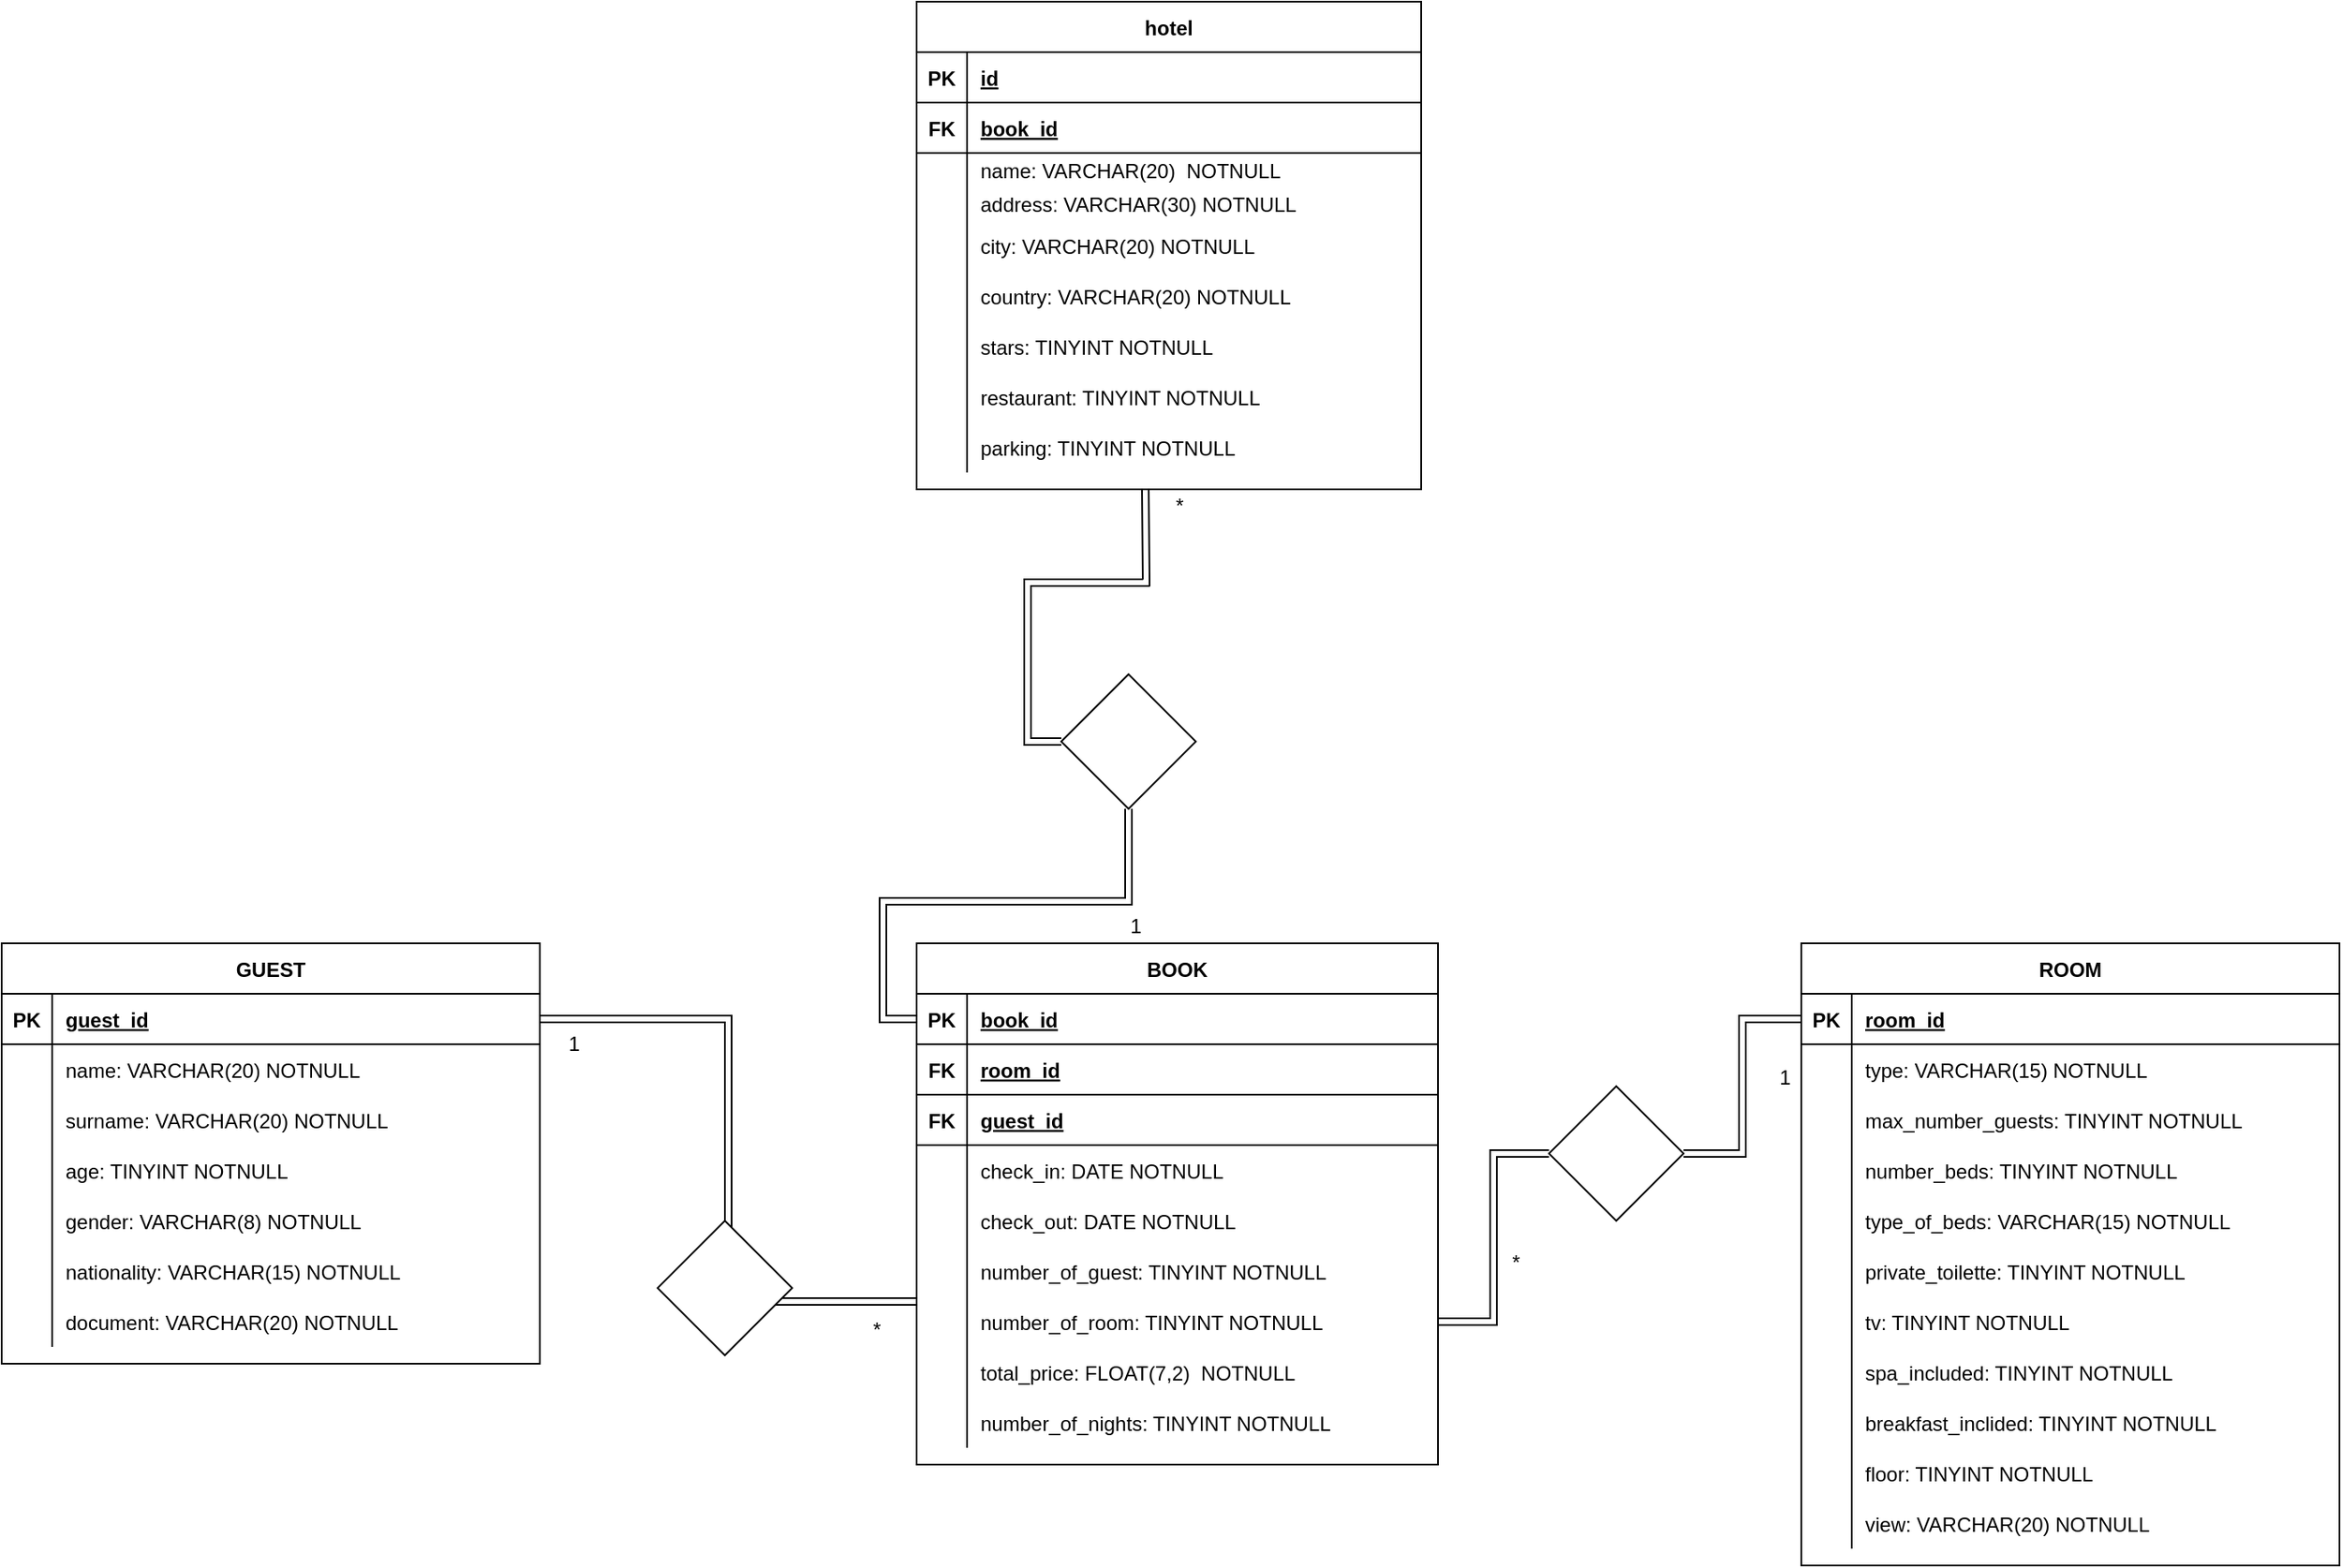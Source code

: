 <mxfile version="13.7.9" type="device"><diagram id="77kYPf1-dh3vHaGzt3vA" name="Page-1"><mxGraphModel dx="2249" dy="762" grid="1" gridSize="10" guides="1" tooltips="1" connect="1" arrows="1" fold="1" page="1" pageScale="1" pageWidth="827" pageHeight="1169" math="0" shadow="0"><root><mxCell id="0"/><mxCell id="1" parent="0"/><mxCell id="IR0iTB-kBjnXavkZwvje-1" value="hotel" style="shape=table;startSize=30;container=1;collapsible=1;childLayout=tableLayout;fixedRows=1;rowLines=0;fontStyle=1;align=center;resizeLast=1;" vertex="1" parent="1"><mxGeometry x="264" y="120" width="300" height="290" as="geometry"/></mxCell><mxCell id="IR0iTB-kBjnXavkZwvje-2" value="" style="shape=partialRectangle;collapsible=0;dropTarget=0;pointerEvents=0;fillColor=none;top=0;left=0;bottom=1;right=0;points=[[0,0.5],[1,0.5]];portConstraint=eastwest;" vertex="1" parent="IR0iTB-kBjnXavkZwvje-1"><mxGeometry y="30" width="300" height="30" as="geometry"/></mxCell><mxCell id="IR0iTB-kBjnXavkZwvje-3" value="PK" style="shape=partialRectangle;connectable=0;fillColor=none;top=0;left=0;bottom=0;right=0;fontStyle=1;overflow=hidden;" vertex="1" parent="IR0iTB-kBjnXavkZwvje-2"><mxGeometry width="30" height="30" as="geometry"/></mxCell><mxCell id="IR0iTB-kBjnXavkZwvje-4" value="id" style="shape=partialRectangle;connectable=0;fillColor=none;top=0;left=0;bottom=0;right=0;align=left;spacingLeft=6;fontStyle=5;overflow=hidden;" vertex="1" parent="IR0iTB-kBjnXavkZwvje-2"><mxGeometry x="30" width="270" height="30" as="geometry"/></mxCell><mxCell id="IR0iTB-kBjnXavkZwvje-197" value="" style="shape=partialRectangle;collapsible=0;dropTarget=0;pointerEvents=0;fillColor=none;top=0;left=0;bottom=1;right=0;points=[[0,0.5],[1,0.5]];portConstraint=eastwest;" vertex="1" parent="IR0iTB-kBjnXavkZwvje-1"><mxGeometry y="60" width="300" height="30" as="geometry"/></mxCell><mxCell id="IR0iTB-kBjnXavkZwvje-198" value="FK" style="shape=partialRectangle;connectable=0;fillColor=none;top=0;left=0;bottom=0;right=0;fontStyle=1;overflow=hidden;" vertex="1" parent="IR0iTB-kBjnXavkZwvje-197"><mxGeometry width="30" height="30" as="geometry"/></mxCell><mxCell id="IR0iTB-kBjnXavkZwvje-199" value="book_id" style="shape=partialRectangle;connectable=0;fillColor=none;top=0;left=0;bottom=0;right=0;align=left;spacingLeft=6;fontStyle=5;overflow=hidden;" vertex="1" parent="IR0iTB-kBjnXavkZwvje-197"><mxGeometry x="30" width="270" height="30" as="geometry"/></mxCell><mxCell id="IR0iTB-kBjnXavkZwvje-5" value="" style="shape=partialRectangle;collapsible=0;dropTarget=0;pointerEvents=0;fillColor=none;top=0;left=0;bottom=0;right=0;points=[[0,0.5],[1,0.5]];portConstraint=eastwest;" vertex="1" parent="IR0iTB-kBjnXavkZwvje-1"><mxGeometry y="90" width="300" height="20" as="geometry"/></mxCell><mxCell id="IR0iTB-kBjnXavkZwvje-6" value="" style="shape=partialRectangle;connectable=0;fillColor=none;top=0;left=0;bottom=0;right=0;editable=1;overflow=hidden;" vertex="1" parent="IR0iTB-kBjnXavkZwvje-5"><mxGeometry width="30" height="20" as="geometry"/></mxCell><mxCell id="IR0iTB-kBjnXavkZwvje-7" value="name: VARCHAR(20)  NOTNULL" style="shape=partialRectangle;connectable=0;fillColor=none;top=0;left=0;bottom=0;right=0;align=left;spacingLeft=6;overflow=hidden;" vertex="1" parent="IR0iTB-kBjnXavkZwvje-5"><mxGeometry x="30" width="270" height="20" as="geometry"/></mxCell><mxCell id="IR0iTB-kBjnXavkZwvje-8" value="" style="shape=partialRectangle;collapsible=0;dropTarget=0;pointerEvents=0;fillColor=none;top=0;left=0;bottom=0;right=0;points=[[0,0.5],[1,0.5]];portConstraint=eastwest;" vertex="1" parent="IR0iTB-kBjnXavkZwvje-1"><mxGeometry y="110" width="300" height="20" as="geometry"/></mxCell><mxCell id="IR0iTB-kBjnXavkZwvje-9" value="" style="shape=partialRectangle;connectable=0;fillColor=none;top=0;left=0;bottom=0;right=0;editable=1;overflow=hidden;" vertex="1" parent="IR0iTB-kBjnXavkZwvje-8"><mxGeometry width="30" height="20" as="geometry"/></mxCell><mxCell id="IR0iTB-kBjnXavkZwvje-10" value="address: VARCHAR(30) NOTNULL" style="shape=partialRectangle;connectable=0;fillColor=none;top=0;left=0;bottom=0;right=0;align=left;spacingLeft=6;overflow=hidden;" vertex="1" parent="IR0iTB-kBjnXavkZwvje-8"><mxGeometry x="30" width="270" height="20" as="geometry"/></mxCell><mxCell id="IR0iTB-kBjnXavkZwvje-11" value="" style="shape=partialRectangle;collapsible=0;dropTarget=0;pointerEvents=0;fillColor=none;top=0;left=0;bottom=0;right=0;points=[[0,0.5],[1,0.5]];portConstraint=eastwest;" vertex="1" parent="IR0iTB-kBjnXavkZwvje-1"><mxGeometry y="130" width="300" height="30" as="geometry"/></mxCell><mxCell id="IR0iTB-kBjnXavkZwvje-12" value="" style="shape=partialRectangle;connectable=0;fillColor=none;top=0;left=0;bottom=0;right=0;editable=1;overflow=hidden;" vertex="1" parent="IR0iTB-kBjnXavkZwvje-11"><mxGeometry width="30" height="30" as="geometry"/></mxCell><mxCell id="IR0iTB-kBjnXavkZwvje-13" value="city: VARCHAR(20) NOTNULL" style="shape=partialRectangle;connectable=0;fillColor=none;top=0;left=0;bottom=0;right=0;align=left;spacingLeft=6;overflow=hidden;" vertex="1" parent="IR0iTB-kBjnXavkZwvje-11"><mxGeometry x="30" width="270" height="30" as="geometry"/></mxCell><mxCell id="IR0iTB-kBjnXavkZwvje-14" value="" style="shape=partialRectangle;collapsible=0;dropTarget=0;pointerEvents=0;fillColor=none;top=0;left=0;bottom=0;right=0;points=[[0,0.5],[1,0.5]];portConstraint=eastwest;" vertex="1" parent="IR0iTB-kBjnXavkZwvje-1"><mxGeometry y="160" width="300" height="30" as="geometry"/></mxCell><mxCell id="IR0iTB-kBjnXavkZwvje-15" value="" style="shape=partialRectangle;connectable=0;fillColor=none;top=0;left=0;bottom=0;right=0;editable=1;overflow=hidden;" vertex="1" parent="IR0iTB-kBjnXavkZwvje-14"><mxGeometry width="30" height="30" as="geometry"/></mxCell><mxCell id="IR0iTB-kBjnXavkZwvje-16" value="country: VARCHAR(20) NOTNULL" style="shape=partialRectangle;connectable=0;fillColor=none;top=0;left=0;bottom=0;right=0;align=left;spacingLeft=6;overflow=hidden;" vertex="1" parent="IR0iTB-kBjnXavkZwvje-14"><mxGeometry x="30" width="270" height="30" as="geometry"/></mxCell><mxCell id="IR0iTB-kBjnXavkZwvje-20" value="" style="shape=partialRectangle;collapsible=0;dropTarget=0;pointerEvents=0;fillColor=none;top=0;left=0;bottom=0;right=0;points=[[0,0.5],[1,0.5]];portConstraint=eastwest;" vertex="1" parent="IR0iTB-kBjnXavkZwvje-1"><mxGeometry y="190" width="300" height="30" as="geometry"/></mxCell><mxCell id="IR0iTB-kBjnXavkZwvje-21" value="" style="shape=partialRectangle;connectable=0;fillColor=none;top=0;left=0;bottom=0;right=0;editable=1;overflow=hidden;" vertex="1" parent="IR0iTB-kBjnXavkZwvje-20"><mxGeometry width="30" height="30" as="geometry"/></mxCell><mxCell id="IR0iTB-kBjnXavkZwvje-22" value="stars: TINYINT NOTNULL" style="shape=partialRectangle;connectable=0;fillColor=none;top=0;left=0;bottom=0;right=0;align=left;spacingLeft=6;overflow=hidden;" vertex="1" parent="IR0iTB-kBjnXavkZwvje-20"><mxGeometry x="30" width="270" height="30" as="geometry"/></mxCell><mxCell id="IR0iTB-kBjnXavkZwvje-101" value="" style="shape=partialRectangle;collapsible=0;dropTarget=0;pointerEvents=0;fillColor=none;top=0;left=0;bottom=0;right=0;points=[[0,0.5],[1,0.5]];portConstraint=eastwest;" vertex="1" parent="IR0iTB-kBjnXavkZwvje-1"><mxGeometry y="220" width="300" height="30" as="geometry"/></mxCell><mxCell id="IR0iTB-kBjnXavkZwvje-102" value="" style="shape=partialRectangle;connectable=0;fillColor=none;top=0;left=0;bottom=0;right=0;editable=1;overflow=hidden;" vertex="1" parent="IR0iTB-kBjnXavkZwvje-101"><mxGeometry width="30" height="30" as="geometry"/></mxCell><mxCell id="IR0iTB-kBjnXavkZwvje-103" value="restaurant: TINYINT NOTNULL" style="shape=partialRectangle;connectable=0;fillColor=none;top=0;left=0;bottom=0;right=0;align=left;spacingLeft=6;overflow=hidden;" vertex="1" parent="IR0iTB-kBjnXavkZwvje-101"><mxGeometry x="30" width="270" height="30" as="geometry"/></mxCell><mxCell id="IR0iTB-kBjnXavkZwvje-104" value="" style="shape=partialRectangle;collapsible=0;dropTarget=0;pointerEvents=0;fillColor=none;top=0;left=0;bottom=0;right=0;points=[[0,0.5],[1,0.5]];portConstraint=eastwest;" vertex="1" parent="IR0iTB-kBjnXavkZwvje-1"><mxGeometry y="250" width="300" height="30" as="geometry"/></mxCell><mxCell id="IR0iTB-kBjnXavkZwvje-105" value="" style="shape=partialRectangle;connectable=0;fillColor=none;top=0;left=0;bottom=0;right=0;editable=1;overflow=hidden;" vertex="1" parent="IR0iTB-kBjnXavkZwvje-104"><mxGeometry width="30" height="30" as="geometry"/></mxCell><mxCell id="IR0iTB-kBjnXavkZwvje-106" value="parking: TINYINT NOTNULL" style="shape=partialRectangle;connectable=0;fillColor=none;top=0;left=0;bottom=0;right=0;align=left;spacingLeft=6;overflow=hidden;" vertex="1" parent="IR0iTB-kBjnXavkZwvje-104"><mxGeometry x="30" width="270" height="30" as="geometry"/></mxCell><mxCell id="IR0iTB-kBjnXavkZwvje-23" value="BOOK" style="shape=table;startSize=30;container=1;collapsible=1;childLayout=tableLayout;fixedRows=1;rowLines=0;fontStyle=1;align=center;resizeLast=1;" vertex="1" parent="1"><mxGeometry x="264" y="680" width="310" height="310" as="geometry"/></mxCell><mxCell id="IR0iTB-kBjnXavkZwvje-24" value="" style="shape=partialRectangle;collapsible=0;dropTarget=0;pointerEvents=0;fillColor=none;top=0;left=0;bottom=1;right=0;points=[[0,0.5],[1,0.5]];portConstraint=eastwest;" vertex="1" parent="IR0iTB-kBjnXavkZwvje-23"><mxGeometry y="30" width="310" height="30" as="geometry"/></mxCell><mxCell id="IR0iTB-kBjnXavkZwvje-25" value="PK" style="shape=partialRectangle;connectable=0;fillColor=none;top=0;left=0;bottom=0;right=0;fontStyle=1;overflow=hidden;" vertex="1" parent="IR0iTB-kBjnXavkZwvje-24"><mxGeometry width="30" height="30" as="geometry"/></mxCell><mxCell id="IR0iTB-kBjnXavkZwvje-26" value="book_id" style="shape=partialRectangle;connectable=0;fillColor=none;top=0;left=0;bottom=0;right=0;align=left;spacingLeft=6;fontStyle=5;overflow=hidden;" vertex="1" parent="IR0iTB-kBjnXavkZwvje-24"><mxGeometry x="30" width="280" height="30" as="geometry"/></mxCell><mxCell id="IR0iTB-kBjnXavkZwvje-206" value="" style="shape=partialRectangle;collapsible=0;dropTarget=0;pointerEvents=0;fillColor=none;top=0;left=0;bottom=1;right=0;points=[[0,0.5],[1,0.5]];portConstraint=eastwest;" vertex="1" parent="IR0iTB-kBjnXavkZwvje-23"><mxGeometry y="60" width="310" height="30" as="geometry"/></mxCell><mxCell id="IR0iTB-kBjnXavkZwvje-207" value="FK" style="shape=partialRectangle;connectable=0;fillColor=none;top=0;left=0;bottom=0;right=0;fontStyle=1;overflow=hidden;" vertex="1" parent="IR0iTB-kBjnXavkZwvje-206"><mxGeometry width="30" height="30" as="geometry"/></mxCell><mxCell id="IR0iTB-kBjnXavkZwvje-208" value="room_id" style="shape=partialRectangle;connectable=0;fillColor=none;top=0;left=0;bottom=0;right=0;align=left;spacingLeft=6;fontStyle=5;overflow=hidden;" vertex="1" parent="IR0iTB-kBjnXavkZwvje-206"><mxGeometry x="30" width="280" height="30" as="geometry"/></mxCell><mxCell id="IR0iTB-kBjnXavkZwvje-215" value="" style="shape=partialRectangle;collapsible=0;dropTarget=0;pointerEvents=0;fillColor=none;top=0;left=0;bottom=1;right=0;points=[[0,0.5],[1,0.5]];portConstraint=eastwest;" vertex="1" parent="IR0iTB-kBjnXavkZwvje-23"><mxGeometry y="90" width="310" height="30" as="geometry"/></mxCell><mxCell id="IR0iTB-kBjnXavkZwvje-216" value="FK" style="shape=partialRectangle;connectable=0;fillColor=none;top=0;left=0;bottom=0;right=0;fontStyle=1;overflow=hidden;" vertex="1" parent="IR0iTB-kBjnXavkZwvje-215"><mxGeometry width="30" height="30" as="geometry"/></mxCell><mxCell id="IR0iTB-kBjnXavkZwvje-217" value="guest_id" style="shape=partialRectangle;connectable=0;fillColor=none;top=0;left=0;bottom=0;right=0;align=left;spacingLeft=6;fontStyle=5;overflow=hidden;" vertex="1" parent="IR0iTB-kBjnXavkZwvje-215"><mxGeometry x="30" width="280" height="30" as="geometry"/></mxCell><mxCell id="IR0iTB-kBjnXavkZwvje-27" value="" style="shape=partialRectangle;collapsible=0;dropTarget=0;pointerEvents=0;fillColor=none;top=0;left=0;bottom=0;right=0;points=[[0,0.5],[1,0.5]];portConstraint=eastwest;" vertex="1" parent="IR0iTB-kBjnXavkZwvje-23"><mxGeometry y="120" width="310" height="30" as="geometry"/></mxCell><mxCell id="IR0iTB-kBjnXavkZwvje-28" value="" style="shape=partialRectangle;connectable=0;fillColor=none;top=0;left=0;bottom=0;right=0;editable=1;overflow=hidden;" vertex="1" parent="IR0iTB-kBjnXavkZwvje-27"><mxGeometry width="30" height="30" as="geometry"/></mxCell><mxCell id="IR0iTB-kBjnXavkZwvje-29" value="check_in: DATE NOTNULL" style="shape=partialRectangle;connectable=0;fillColor=none;top=0;left=0;bottom=0;right=0;align=left;spacingLeft=6;overflow=hidden;" vertex="1" parent="IR0iTB-kBjnXavkZwvje-27"><mxGeometry x="30" width="280" height="30" as="geometry"/></mxCell><mxCell id="IR0iTB-kBjnXavkZwvje-30" value="" style="shape=partialRectangle;collapsible=0;dropTarget=0;pointerEvents=0;fillColor=none;top=0;left=0;bottom=0;right=0;points=[[0,0.5],[1,0.5]];portConstraint=eastwest;" vertex="1" parent="IR0iTB-kBjnXavkZwvje-23"><mxGeometry y="150" width="310" height="30" as="geometry"/></mxCell><mxCell id="IR0iTB-kBjnXavkZwvje-31" value="" style="shape=partialRectangle;connectable=0;fillColor=none;top=0;left=0;bottom=0;right=0;editable=1;overflow=hidden;" vertex="1" parent="IR0iTB-kBjnXavkZwvje-30"><mxGeometry width="30" height="30" as="geometry"/></mxCell><mxCell id="IR0iTB-kBjnXavkZwvje-32" value="check_out: DATE NOTNULL" style="shape=partialRectangle;connectable=0;fillColor=none;top=0;left=0;bottom=0;right=0;align=left;spacingLeft=6;overflow=hidden;" vertex="1" parent="IR0iTB-kBjnXavkZwvje-30"><mxGeometry x="30" width="280" height="30" as="geometry"/></mxCell><mxCell id="IR0iTB-kBjnXavkZwvje-33" value="" style="shape=partialRectangle;collapsible=0;dropTarget=0;pointerEvents=0;fillColor=none;top=0;left=0;bottom=0;right=0;points=[[0,0.5],[1,0.5]];portConstraint=eastwest;" vertex="1" parent="IR0iTB-kBjnXavkZwvje-23"><mxGeometry y="180" width="310" height="30" as="geometry"/></mxCell><mxCell id="IR0iTB-kBjnXavkZwvje-34" value="" style="shape=partialRectangle;connectable=0;fillColor=none;top=0;left=0;bottom=0;right=0;editable=1;overflow=hidden;" vertex="1" parent="IR0iTB-kBjnXavkZwvje-33"><mxGeometry width="30" height="30" as="geometry"/></mxCell><mxCell id="IR0iTB-kBjnXavkZwvje-35" value="number_of_guest: TINYINT NOTNULL" style="shape=partialRectangle;connectable=0;fillColor=none;top=0;left=0;bottom=0;right=0;align=left;spacingLeft=6;overflow=hidden;" vertex="1" parent="IR0iTB-kBjnXavkZwvje-33"><mxGeometry x="30" width="280" height="30" as="geometry"/></mxCell><mxCell id="IR0iTB-kBjnXavkZwvje-58" value="" style="shape=partialRectangle;collapsible=0;dropTarget=0;pointerEvents=0;fillColor=none;top=0;left=0;bottom=0;right=0;points=[[0,0.5],[1,0.5]];portConstraint=eastwest;" vertex="1" parent="IR0iTB-kBjnXavkZwvje-23"><mxGeometry y="210" width="310" height="30" as="geometry"/></mxCell><mxCell id="IR0iTB-kBjnXavkZwvje-59" value="" style="shape=partialRectangle;connectable=0;fillColor=none;top=0;left=0;bottom=0;right=0;editable=1;overflow=hidden;" vertex="1" parent="IR0iTB-kBjnXavkZwvje-58"><mxGeometry width="30" height="30" as="geometry"/></mxCell><mxCell id="IR0iTB-kBjnXavkZwvje-60" value="number_of_room: TINYINT NOTNULL" style="shape=partialRectangle;connectable=0;fillColor=none;top=0;left=0;bottom=0;right=0;align=left;spacingLeft=6;overflow=hidden;" vertex="1" parent="IR0iTB-kBjnXavkZwvje-58"><mxGeometry x="30" width="280" height="30" as="geometry"/></mxCell><mxCell id="IR0iTB-kBjnXavkZwvje-61" value="" style="shape=partialRectangle;collapsible=0;dropTarget=0;pointerEvents=0;fillColor=none;top=0;left=0;bottom=0;right=0;points=[[0,0.5],[1,0.5]];portConstraint=eastwest;" vertex="1" parent="IR0iTB-kBjnXavkZwvje-23"><mxGeometry y="240" width="310" height="30" as="geometry"/></mxCell><mxCell id="IR0iTB-kBjnXavkZwvje-62" value="" style="shape=partialRectangle;connectable=0;fillColor=none;top=0;left=0;bottom=0;right=0;editable=1;overflow=hidden;" vertex="1" parent="IR0iTB-kBjnXavkZwvje-61"><mxGeometry width="30" height="30" as="geometry"/></mxCell><mxCell id="IR0iTB-kBjnXavkZwvje-63" value="total_price: FLOAT(7,2)  NOTNULL" style="shape=partialRectangle;connectable=0;fillColor=none;top=0;left=0;bottom=0;right=0;align=left;spacingLeft=6;overflow=hidden;" vertex="1" parent="IR0iTB-kBjnXavkZwvje-61"><mxGeometry x="30" width="280" height="30" as="geometry"/></mxCell><mxCell id="IR0iTB-kBjnXavkZwvje-64" value="" style="shape=partialRectangle;collapsible=0;dropTarget=0;pointerEvents=0;fillColor=none;top=0;left=0;bottom=0;right=0;points=[[0,0.5],[1,0.5]];portConstraint=eastwest;" vertex="1" parent="IR0iTB-kBjnXavkZwvje-23"><mxGeometry y="270" width="310" height="30" as="geometry"/></mxCell><mxCell id="IR0iTB-kBjnXavkZwvje-65" value="" style="shape=partialRectangle;connectable=0;fillColor=none;top=0;left=0;bottom=0;right=0;editable=1;overflow=hidden;" vertex="1" parent="IR0iTB-kBjnXavkZwvje-64"><mxGeometry width="30" height="30" as="geometry"/></mxCell><mxCell id="IR0iTB-kBjnXavkZwvje-66" value="number_of_nights: TINYINT NOTNULL" style="shape=partialRectangle;connectable=0;fillColor=none;top=0;left=0;bottom=0;right=0;align=left;spacingLeft=6;overflow=hidden;" vertex="1" parent="IR0iTB-kBjnXavkZwvje-64"><mxGeometry x="30" width="280" height="30" as="geometry"/></mxCell><mxCell id="IR0iTB-kBjnXavkZwvje-36" value="GUEST" style="shape=table;startSize=30;container=1;collapsible=1;childLayout=tableLayout;fixedRows=1;rowLines=0;fontStyle=1;align=center;resizeLast=1;" vertex="1" parent="1"><mxGeometry x="-280" y="680" width="320" height="250" as="geometry"/></mxCell><mxCell id="IR0iTB-kBjnXavkZwvje-37" value="" style="shape=partialRectangle;collapsible=0;dropTarget=0;pointerEvents=0;fillColor=none;top=0;left=0;bottom=1;right=0;points=[[0,0.5],[1,0.5]];portConstraint=eastwest;" vertex="1" parent="IR0iTB-kBjnXavkZwvje-36"><mxGeometry y="30" width="320" height="30" as="geometry"/></mxCell><mxCell id="IR0iTB-kBjnXavkZwvje-38" value="PK" style="shape=partialRectangle;connectable=0;fillColor=none;top=0;left=0;bottom=0;right=0;fontStyle=1;overflow=hidden;" vertex="1" parent="IR0iTB-kBjnXavkZwvje-37"><mxGeometry width="30" height="30" as="geometry"/></mxCell><mxCell id="IR0iTB-kBjnXavkZwvje-39" value="guest_id" style="shape=partialRectangle;connectable=0;fillColor=none;top=0;left=0;bottom=0;right=0;align=left;spacingLeft=6;fontStyle=5;overflow=hidden;" vertex="1" parent="IR0iTB-kBjnXavkZwvje-37"><mxGeometry x="30" width="290" height="30" as="geometry"/></mxCell><mxCell id="IR0iTB-kBjnXavkZwvje-40" value="" style="shape=partialRectangle;collapsible=0;dropTarget=0;pointerEvents=0;fillColor=none;top=0;left=0;bottom=0;right=0;points=[[0,0.5],[1,0.5]];portConstraint=eastwest;" vertex="1" parent="IR0iTB-kBjnXavkZwvje-36"><mxGeometry y="60" width="320" height="30" as="geometry"/></mxCell><mxCell id="IR0iTB-kBjnXavkZwvje-41" value="" style="shape=partialRectangle;connectable=0;fillColor=none;top=0;left=0;bottom=0;right=0;editable=1;overflow=hidden;" vertex="1" parent="IR0iTB-kBjnXavkZwvje-40"><mxGeometry width="30" height="30" as="geometry"/></mxCell><mxCell id="IR0iTB-kBjnXavkZwvje-42" value="name: VARCHAR(20) NOTNULL" style="shape=partialRectangle;connectable=0;fillColor=none;top=0;left=0;bottom=0;right=0;align=left;spacingLeft=6;overflow=hidden;" vertex="1" parent="IR0iTB-kBjnXavkZwvje-40"><mxGeometry x="30" width="290" height="30" as="geometry"/></mxCell><mxCell id="IR0iTB-kBjnXavkZwvje-43" value="" style="shape=partialRectangle;collapsible=0;dropTarget=0;pointerEvents=0;fillColor=none;top=0;left=0;bottom=0;right=0;points=[[0,0.5],[1,0.5]];portConstraint=eastwest;" vertex="1" parent="IR0iTB-kBjnXavkZwvje-36"><mxGeometry y="90" width="320" height="30" as="geometry"/></mxCell><mxCell id="IR0iTB-kBjnXavkZwvje-44" value="" style="shape=partialRectangle;connectable=0;fillColor=none;top=0;left=0;bottom=0;right=0;editable=1;overflow=hidden;" vertex="1" parent="IR0iTB-kBjnXavkZwvje-43"><mxGeometry width="30" height="30" as="geometry"/></mxCell><mxCell id="IR0iTB-kBjnXavkZwvje-45" value="surname: VARCHAR(20) NOTNULL" style="shape=partialRectangle;connectable=0;fillColor=none;top=0;left=0;bottom=0;right=0;align=left;spacingLeft=6;overflow=hidden;" vertex="1" parent="IR0iTB-kBjnXavkZwvje-43"><mxGeometry x="30" width="290" height="30" as="geometry"/></mxCell><mxCell id="IR0iTB-kBjnXavkZwvje-46" value="" style="shape=partialRectangle;collapsible=0;dropTarget=0;pointerEvents=0;fillColor=none;top=0;left=0;bottom=0;right=0;points=[[0,0.5],[1,0.5]];portConstraint=eastwest;" vertex="1" parent="IR0iTB-kBjnXavkZwvje-36"><mxGeometry y="120" width="320" height="30" as="geometry"/></mxCell><mxCell id="IR0iTB-kBjnXavkZwvje-47" value="" style="shape=partialRectangle;connectable=0;fillColor=none;top=0;left=0;bottom=0;right=0;editable=1;overflow=hidden;" vertex="1" parent="IR0iTB-kBjnXavkZwvje-46"><mxGeometry width="30" height="30" as="geometry"/></mxCell><mxCell id="IR0iTB-kBjnXavkZwvje-48" value="age: TINYINT NOTNULL" style="shape=partialRectangle;connectable=0;fillColor=none;top=0;left=0;bottom=0;right=0;align=left;spacingLeft=6;overflow=hidden;" vertex="1" parent="IR0iTB-kBjnXavkZwvje-46"><mxGeometry x="30" width="290" height="30" as="geometry"/></mxCell><mxCell id="IR0iTB-kBjnXavkZwvje-49" value="" style="shape=partialRectangle;collapsible=0;dropTarget=0;pointerEvents=0;fillColor=none;top=0;left=0;bottom=0;right=0;points=[[0,0.5],[1,0.5]];portConstraint=eastwest;" vertex="1" parent="IR0iTB-kBjnXavkZwvje-36"><mxGeometry y="150" width="320" height="30" as="geometry"/></mxCell><mxCell id="IR0iTB-kBjnXavkZwvje-50" value="" style="shape=partialRectangle;connectable=0;fillColor=none;top=0;left=0;bottom=0;right=0;editable=1;overflow=hidden;" vertex="1" parent="IR0iTB-kBjnXavkZwvje-49"><mxGeometry width="30" height="30" as="geometry"/></mxCell><mxCell id="IR0iTB-kBjnXavkZwvje-51" value="gender: VARCHAR(8) NOTNULL" style="shape=partialRectangle;connectable=0;fillColor=none;top=0;left=0;bottom=0;right=0;align=left;spacingLeft=6;overflow=hidden;" vertex="1" parent="IR0iTB-kBjnXavkZwvje-49"><mxGeometry x="30" width="290" height="30" as="geometry"/></mxCell><mxCell id="IR0iTB-kBjnXavkZwvje-52" value="" style="shape=partialRectangle;collapsible=0;dropTarget=0;pointerEvents=0;fillColor=none;top=0;left=0;bottom=0;right=0;points=[[0,0.5],[1,0.5]];portConstraint=eastwest;" vertex="1" parent="IR0iTB-kBjnXavkZwvje-36"><mxGeometry y="180" width="320" height="30" as="geometry"/></mxCell><mxCell id="IR0iTB-kBjnXavkZwvje-53" value="" style="shape=partialRectangle;connectable=0;fillColor=none;top=0;left=0;bottom=0;right=0;editable=1;overflow=hidden;" vertex="1" parent="IR0iTB-kBjnXavkZwvje-52"><mxGeometry width="30" height="30" as="geometry"/></mxCell><mxCell id="IR0iTB-kBjnXavkZwvje-54" value="nationality: VARCHAR(15) NOTNULL" style="shape=partialRectangle;connectable=0;fillColor=none;top=0;left=0;bottom=0;right=0;align=left;spacingLeft=6;overflow=hidden;" vertex="1" parent="IR0iTB-kBjnXavkZwvje-52"><mxGeometry x="30" width="290" height="30" as="geometry"/></mxCell><mxCell id="IR0iTB-kBjnXavkZwvje-55" value="" style="shape=partialRectangle;collapsible=0;dropTarget=0;pointerEvents=0;fillColor=none;top=0;left=0;bottom=0;right=0;points=[[0,0.5],[1,0.5]];portConstraint=eastwest;" vertex="1" parent="IR0iTB-kBjnXavkZwvje-36"><mxGeometry y="210" width="320" height="30" as="geometry"/></mxCell><mxCell id="IR0iTB-kBjnXavkZwvje-56" value="" style="shape=partialRectangle;connectable=0;fillColor=none;top=0;left=0;bottom=0;right=0;editable=1;overflow=hidden;" vertex="1" parent="IR0iTB-kBjnXavkZwvje-55"><mxGeometry width="30" height="30" as="geometry"/></mxCell><mxCell id="IR0iTB-kBjnXavkZwvje-57" value="document: VARCHAR(20) NOTNULL" style="shape=partialRectangle;connectable=0;fillColor=none;top=0;left=0;bottom=0;right=0;align=left;spacingLeft=6;overflow=hidden;" vertex="1" parent="IR0iTB-kBjnXavkZwvje-55"><mxGeometry x="30" width="290" height="30" as="geometry"/></mxCell><mxCell id="IR0iTB-kBjnXavkZwvje-67" value="ROOM" style="shape=table;startSize=30;container=1;collapsible=1;childLayout=tableLayout;fixedRows=1;rowLines=0;fontStyle=1;align=center;resizeLast=1;" vertex="1" parent="1"><mxGeometry x="790" y="680" width="320" height="370" as="geometry"/></mxCell><mxCell id="IR0iTB-kBjnXavkZwvje-68" value="" style="shape=partialRectangle;collapsible=0;dropTarget=0;pointerEvents=0;fillColor=none;top=0;left=0;bottom=1;right=0;points=[[0,0.5],[1,0.5]];portConstraint=eastwest;" vertex="1" parent="IR0iTB-kBjnXavkZwvje-67"><mxGeometry y="30" width="320" height="30" as="geometry"/></mxCell><mxCell id="IR0iTB-kBjnXavkZwvje-69" value="PK" style="shape=partialRectangle;connectable=0;fillColor=none;top=0;left=0;bottom=0;right=0;fontStyle=1;overflow=hidden;" vertex="1" parent="IR0iTB-kBjnXavkZwvje-68"><mxGeometry width="30" height="30" as="geometry"/></mxCell><mxCell id="IR0iTB-kBjnXavkZwvje-70" value="room_id" style="shape=partialRectangle;connectable=0;fillColor=none;top=0;left=0;bottom=0;right=0;align=left;spacingLeft=6;fontStyle=5;overflow=hidden;" vertex="1" parent="IR0iTB-kBjnXavkZwvje-68"><mxGeometry x="30" width="290" height="30" as="geometry"/></mxCell><mxCell id="IR0iTB-kBjnXavkZwvje-71" value="" style="shape=partialRectangle;collapsible=0;dropTarget=0;pointerEvents=0;fillColor=none;top=0;left=0;bottom=0;right=0;points=[[0,0.5],[1,0.5]];portConstraint=eastwest;" vertex="1" parent="IR0iTB-kBjnXavkZwvje-67"><mxGeometry y="60" width="320" height="30" as="geometry"/></mxCell><mxCell id="IR0iTB-kBjnXavkZwvje-72" value="" style="shape=partialRectangle;connectable=0;fillColor=none;top=0;left=0;bottom=0;right=0;editable=1;overflow=hidden;" vertex="1" parent="IR0iTB-kBjnXavkZwvje-71"><mxGeometry width="30" height="30" as="geometry"/></mxCell><mxCell id="IR0iTB-kBjnXavkZwvje-73" value="type: VARCHAR(15) NOTNULL" style="shape=partialRectangle;connectable=0;fillColor=none;top=0;left=0;bottom=0;right=0;align=left;spacingLeft=6;overflow=hidden;" vertex="1" parent="IR0iTB-kBjnXavkZwvje-71"><mxGeometry x="30" width="290" height="30" as="geometry"/></mxCell><mxCell id="IR0iTB-kBjnXavkZwvje-74" value="" style="shape=partialRectangle;collapsible=0;dropTarget=0;pointerEvents=0;fillColor=none;top=0;left=0;bottom=0;right=0;points=[[0,0.5],[1,0.5]];portConstraint=eastwest;" vertex="1" parent="IR0iTB-kBjnXavkZwvje-67"><mxGeometry y="90" width="320" height="30" as="geometry"/></mxCell><mxCell id="IR0iTB-kBjnXavkZwvje-75" value="" style="shape=partialRectangle;connectable=0;fillColor=none;top=0;left=0;bottom=0;right=0;editable=1;overflow=hidden;" vertex="1" parent="IR0iTB-kBjnXavkZwvje-74"><mxGeometry width="30" height="30" as="geometry"/></mxCell><mxCell id="IR0iTB-kBjnXavkZwvje-76" value="max_number_guests: TINYINT NOTNULL" style="shape=partialRectangle;connectable=0;fillColor=none;top=0;left=0;bottom=0;right=0;align=left;spacingLeft=6;overflow=hidden;" vertex="1" parent="IR0iTB-kBjnXavkZwvje-74"><mxGeometry x="30" width="290" height="30" as="geometry"/></mxCell><mxCell id="IR0iTB-kBjnXavkZwvje-77" value="" style="shape=partialRectangle;collapsible=0;dropTarget=0;pointerEvents=0;fillColor=none;top=0;left=0;bottom=0;right=0;points=[[0,0.5],[1,0.5]];portConstraint=eastwest;" vertex="1" parent="IR0iTB-kBjnXavkZwvje-67"><mxGeometry y="120" width="320" height="30" as="geometry"/></mxCell><mxCell id="IR0iTB-kBjnXavkZwvje-78" value="" style="shape=partialRectangle;connectable=0;fillColor=none;top=0;left=0;bottom=0;right=0;editable=1;overflow=hidden;" vertex="1" parent="IR0iTB-kBjnXavkZwvje-77"><mxGeometry width="30" height="30" as="geometry"/></mxCell><mxCell id="IR0iTB-kBjnXavkZwvje-79" value="number_beds: TINYINT NOTNULL" style="shape=partialRectangle;connectable=0;fillColor=none;top=0;left=0;bottom=0;right=0;align=left;spacingLeft=6;overflow=hidden;" vertex="1" parent="IR0iTB-kBjnXavkZwvje-77"><mxGeometry x="30" width="290" height="30" as="geometry"/></mxCell><mxCell id="IR0iTB-kBjnXavkZwvje-80" value="" style="shape=partialRectangle;collapsible=0;dropTarget=0;pointerEvents=0;fillColor=none;top=0;left=0;bottom=0;right=0;points=[[0,0.5],[1,0.5]];portConstraint=eastwest;" vertex="1" parent="IR0iTB-kBjnXavkZwvje-67"><mxGeometry y="150" width="320" height="30" as="geometry"/></mxCell><mxCell id="IR0iTB-kBjnXavkZwvje-81" value="" style="shape=partialRectangle;connectable=0;fillColor=none;top=0;left=0;bottom=0;right=0;editable=1;overflow=hidden;" vertex="1" parent="IR0iTB-kBjnXavkZwvje-80"><mxGeometry width="30" height="30" as="geometry"/></mxCell><mxCell id="IR0iTB-kBjnXavkZwvje-82" value="type_of_beds: VARCHAR(15) NOTNULL" style="shape=partialRectangle;connectable=0;fillColor=none;top=0;left=0;bottom=0;right=0;align=left;spacingLeft=6;overflow=hidden;" vertex="1" parent="IR0iTB-kBjnXavkZwvje-80"><mxGeometry x="30" width="290" height="30" as="geometry"/></mxCell><mxCell id="IR0iTB-kBjnXavkZwvje-83" value="" style="shape=partialRectangle;collapsible=0;dropTarget=0;pointerEvents=0;fillColor=none;top=0;left=0;bottom=0;right=0;points=[[0,0.5],[1,0.5]];portConstraint=eastwest;" vertex="1" parent="IR0iTB-kBjnXavkZwvje-67"><mxGeometry y="180" width="320" height="30" as="geometry"/></mxCell><mxCell id="IR0iTB-kBjnXavkZwvje-84" value="" style="shape=partialRectangle;connectable=0;fillColor=none;top=0;left=0;bottom=0;right=0;editable=1;overflow=hidden;" vertex="1" parent="IR0iTB-kBjnXavkZwvje-83"><mxGeometry width="30" height="30" as="geometry"/></mxCell><mxCell id="IR0iTB-kBjnXavkZwvje-85" value="private_toilette: TINYINT NOTNULL" style="shape=partialRectangle;connectable=0;fillColor=none;top=0;left=0;bottom=0;right=0;align=left;spacingLeft=6;overflow=hidden;" vertex="1" parent="IR0iTB-kBjnXavkZwvje-83"><mxGeometry x="30" width="290" height="30" as="geometry"/></mxCell><mxCell id="IR0iTB-kBjnXavkZwvje-86" value="" style="shape=partialRectangle;collapsible=0;dropTarget=0;pointerEvents=0;fillColor=none;top=0;left=0;bottom=0;right=0;points=[[0,0.5],[1,0.5]];portConstraint=eastwest;" vertex="1" parent="IR0iTB-kBjnXavkZwvje-67"><mxGeometry y="210" width="320" height="30" as="geometry"/></mxCell><mxCell id="IR0iTB-kBjnXavkZwvje-87" value="" style="shape=partialRectangle;connectable=0;fillColor=none;top=0;left=0;bottom=0;right=0;editable=1;overflow=hidden;" vertex="1" parent="IR0iTB-kBjnXavkZwvje-86"><mxGeometry width="30" height="30" as="geometry"/></mxCell><mxCell id="IR0iTB-kBjnXavkZwvje-88" value="tv: TINYINT NOTNULL" style="shape=partialRectangle;connectable=0;fillColor=none;top=0;left=0;bottom=0;right=0;align=left;spacingLeft=6;overflow=hidden;" vertex="1" parent="IR0iTB-kBjnXavkZwvje-86"><mxGeometry x="30" width="290" height="30" as="geometry"/></mxCell><mxCell id="IR0iTB-kBjnXavkZwvje-89" value="" style="shape=partialRectangle;collapsible=0;dropTarget=0;pointerEvents=0;fillColor=none;top=0;left=0;bottom=0;right=0;points=[[0,0.5],[1,0.5]];portConstraint=eastwest;" vertex="1" parent="IR0iTB-kBjnXavkZwvje-67"><mxGeometry y="240" width="320" height="30" as="geometry"/></mxCell><mxCell id="IR0iTB-kBjnXavkZwvje-90" value="" style="shape=partialRectangle;connectable=0;fillColor=none;top=0;left=0;bottom=0;right=0;editable=1;overflow=hidden;" vertex="1" parent="IR0iTB-kBjnXavkZwvje-89"><mxGeometry width="30" height="30" as="geometry"/></mxCell><mxCell id="IR0iTB-kBjnXavkZwvje-91" value="spa_included: TINYINT NOTNULL" style="shape=partialRectangle;connectable=0;fillColor=none;top=0;left=0;bottom=0;right=0;align=left;spacingLeft=6;overflow=hidden;" vertex="1" parent="IR0iTB-kBjnXavkZwvje-89"><mxGeometry x="30" width="290" height="30" as="geometry"/></mxCell><mxCell id="IR0iTB-kBjnXavkZwvje-92" value="" style="shape=partialRectangle;collapsible=0;dropTarget=0;pointerEvents=0;fillColor=none;top=0;left=0;bottom=0;right=0;points=[[0,0.5],[1,0.5]];portConstraint=eastwest;" vertex="1" parent="IR0iTB-kBjnXavkZwvje-67"><mxGeometry y="270" width="320" height="30" as="geometry"/></mxCell><mxCell id="IR0iTB-kBjnXavkZwvje-93" value="" style="shape=partialRectangle;connectable=0;fillColor=none;top=0;left=0;bottom=0;right=0;editable=1;overflow=hidden;" vertex="1" parent="IR0iTB-kBjnXavkZwvje-92"><mxGeometry width="30" height="30" as="geometry"/></mxCell><mxCell id="IR0iTB-kBjnXavkZwvje-94" value="breakfast_inclided: TINYINT NOTNULL" style="shape=partialRectangle;connectable=0;fillColor=none;top=0;left=0;bottom=0;right=0;align=left;spacingLeft=6;overflow=hidden;" vertex="1" parent="IR0iTB-kBjnXavkZwvje-92"><mxGeometry x="30" width="290" height="30" as="geometry"/></mxCell><mxCell id="IR0iTB-kBjnXavkZwvje-95" value="" style="shape=partialRectangle;collapsible=0;dropTarget=0;pointerEvents=0;fillColor=none;top=0;left=0;bottom=0;right=0;points=[[0,0.5],[1,0.5]];portConstraint=eastwest;" vertex="1" parent="IR0iTB-kBjnXavkZwvje-67"><mxGeometry y="300" width="320" height="30" as="geometry"/></mxCell><mxCell id="IR0iTB-kBjnXavkZwvje-96" value="" style="shape=partialRectangle;connectable=0;fillColor=none;top=0;left=0;bottom=0;right=0;editable=1;overflow=hidden;" vertex="1" parent="IR0iTB-kBjnXavkZwvje-95"><mxGeometry width="30" height="30" as="geometry"/></mxCell><mxCell id="IR0iTB-kBjnXavkZwvje-97" value="floor: TINYINT NOTNULL" style="shape=partialRectangle;connectable=0;fillColor=none;top=0;left=0;bottom=0;right=0;align=left;spacingLeft=6;overflow=hidden;" vertex="1" parent="IR0iTB-kBjnXavkZwvje-95"><mxGeometry x="30" width="290" height="30" as="geometry"/></mxCell><mxCell id="IR0iTB-kBjnXavkZwvje-98" value="" style="shape=partialRectangle;collapsible=0;dropTarget=0;pointerEvents=0;fillColor=none;top=0;left=0;bottom=0;right=0;points=[[0,0.5],[1,0.5]];portConstraint=eastwest;" vertex="1" parent="IR0iTB-kBjnXavkZwvje-67"><mxGeometry y="330" width="320" height="30" as="geometry"/></mxCell><mxCell id="IR0iTB-kBjnXavkZwvje-99" value="" style="shape=partialRectangle;connectable=0;fillColor=none;top=0;left=0;bottom=0;right=0;editable=1;overflow=hidden;" vertex="1" parent="IR0iTB-kBjnXavkZwvje-98"><mxGeometry width="30" height="30" as="geometry"/></mxCell><mxCell id="IR0iTB-kBjnXavkZwvje-100" value="view: VARCHAR(20) NOTNULL" style="shape=partialRectangle;connectable=0;fillColor=none;top=0;left=0;bottom=0;right=0;align=left;spacingLeft=6;overflow=hidden;" vertex="1" parent="IR0iTB-kBjnXavkZwvje-98"><mxGeometry x="30" width="290" height="30" as="geometry"/></mxCell><mxCell id="IR0iTB-kBjnXavkZwvje-201" style="edgeStyle=orthogonalEdgeStyle;shape=link;rounded=0;jumpStyle=arc;orthogonalLoop=1;jettySize=auto;html=1;exitX=0;exitY=0.5;exitDx=0;exitDy=0;" edge="1" parent="1" source="IR0iTB-kBjnXavkZwvje-202"><mxGeometry relative="1" as="geometry"><mxPoint x="400" y="410" as="targetPoint"/></mxGeometry></mxCell><mxCell id="IR0iTB-kBjnXavkZwvje-202" value="" style="rhombus;whiteSpace=wrap;html=1;" vertex="1" parent="1"><mxGeometry x="350" y="520" width="80" height="80" as="geometry"/></mxCell><mxCell id="IR0iTB-kBjnXavkZwvje-203" style="edgeStyle=orthogonalEdgeStyle;shape=link;rounded=0;jumpStyle=arc;orthogonalLoop=1;jettySize=auto;html=1;exitX=0;exitY=0.5;exitDx=0;exitDy=0;" edge="1" parent="1" source="IR0iTB-kBjnXavkZwvje-24" target="IR0iTB-kBjnXavkZwvje-202"><mxGeometry relative="1" as="geometry"><mxPoint x="400" y="410" as="targetPoint"/><mxPoint x="264" y="725" as="sourcePoint"/></mxGeometry></mxCell><mxCell id="IR0iTB-kBjnXavkZwvje-204" value="*" style="text;html=1;align=center;verticalAlign=middle;resizable=0;points=[];autosize=1;" vertex="1" parent="1"><mxGeometry x="410" y="410" width="20" height="20" as="geometry"/></mxCell><mxCell id="IR0iTB-kBjnXavkZwvje-205" value="1" style="text;html=1;align=center;verticalAlign=middle;resizable=0;points=[];autosize=1;" vertex="1" parent="1"><mxGeometry x="384" y="660" width="20" height="20" as="geometry"/></mxCell><mxCell id="IR0iTB-kBjnXavkZwvje-210" style="edgeStyle=orthogonalEdgeStyle;shape=link;rounded=0;jumpStyle=arc;orthogonalLoop=1;jettySize=auto;html=1;exitX=0;exitY=0.5;exitDx=0;exitDy=0;entryX=1;entryY=0.5;entryDx=0;entryDy=0;" edge="1" parent="1" source="IR0iTB-kBjnXavkZwvje-211" target="IR0iTB-kBjnXavkZwvje-58"><mxGeometry relative="1" as="geometry"/></mxCell><mxCell id="IR0iTB-kBjnXavkZwvje-211" value="" style="rhombus;whiteSpace=wrap;html=1;" vertex="1" parent="1"><mxGeometry x="640" y="765" width="80" height="80" as="geometry"/></mxCell><mxCell id="IR0iTB-kBjnXavkZwvje-212" style="edgeStyle=orthogonalEdgeStyle;shape=link;rounded=0;jumpStyle=arc;orthogonalLoop=1;jettySize=auto;html=1;exitX=0;exitY=0.5;exitDx=0;exitDy=0;entryX=1;entryY=0.5;entryDx=0;entryDy=0;" edge="1" parent="1" source="IR0iTB-kBjnXavkZwvje-68" target="IR0iTB-kBjnXavkZwvje-211"><mxGeometry relative="1" as="geometry"><mxPoint x="790" y="725" as="sourcePoint"/><mxPoint x="574" y="875" as="targetPoint"/></mxGeometry></mxCell><mxCell id="IR0iTB-kBjnXavkZwvje-213" value="1" style="text;html=1;align=center;verticalAlign=middle;resizable=0;points=[];autosize=1;" vertex="1" parent="1"><mxGeometry x="770" y="750" width="20" height="20" as="geometry"/></mxCell><mxCell id="IR0iTB-kBjnXavkZwvje-214" value="*" style="text;html=1;align=center;verticalAlign=middle;resizable=0;points=[];autosize=1;" vertex="1" parent="1"><mxGeometry x="610" y="860" width="20" height="20" as="geometry"/></mxCell><mxCell id="IR0iTB-kBjnXavkZwvje-223" style="edgeStyle=orthogonalEdgeStyle;shape=link;rounded=0;jumpStyle=arc;orthogonalLoop=1;jettySize=auto;html=1;exitX=1;exitY=0.5;exitDx=0;exitDy=0;entryX=0;entryY=0.1;entryDx=0;entryDy=0;entryPerimeter=0;" edge="1" parent="1" source="IR0iTB-kBjnXavkZwvje-37" target="IR0iTB-kBjnXavkZwvje-58"><mxGeometry relative="1" as="geometry"/></mxCell><mxCell id="IR0iTB-kBjnXavkZwvje-227" value="" style="rhombus;whiteSpace=wrap;html=1;" vertex="1" parent="1"><mxGeometry x="110" y="845" width="80" height="80" as="geometry"/></mxCell><mxCell id="IR0iTB-kBjnXavkZwvje-232" value="*" style="text;html=1;align=center;verticalAlign=middle;resizable=0;points=[];autosize=1;" vertex="1" parent="1"><mxGeometry x="230" y="900" width="20" height="20" as="geometry"/></mxCell><mxCell id="IR0iTB-kBjnXavkZwvje-233" value="1" style="text;html=1;align=center;verticalAlign=middle;resizable=0;points=[];autosize=1;" vertex="1" parent="1"><mxGeometry x="50" y="730" width="20" height="20" as="geometry"/></mxCell></root></mxGraphModel></diagram></mxfile>